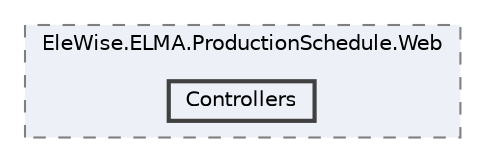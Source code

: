 digraph "Web/Modules/EleWise.ELMA.ProductionSchedule.Web/Controllers"
{
 // LATEX_PDF_SIZE
  bgcolor="transparent";
  edge [fontname=Helvetica,fontsize=10,labelfontname=Helvetica,labelfontsize=10];
  node [fontname=Helvetica,fontsize=10,shape=box,height=0.2,width=0.4];
  compound=true
  subgraph clusterdir_f7f76ec159dee12907a94fb317b6ac6c {
    graph [ bgcolor="#edf0f7", pencolor="grey50", label="EleWise.ELMA.ProductionSchedule.Web", fontname=Helvetica,fontsize=10 style="filled,dashed", URL="dir_f7f76ec159dee12907a94fb317b6ac6c.html",tooltip=""]
  dir_c9cc53f127bbb00e9533d14e370ce856 [label="Controllers", fillcolor="#edf0f7", color="grey25", style="filled,bold", URL="dir_c9cc53f127bbb00e9533d14e370ce856.html",tooltip=""];
  }
}
